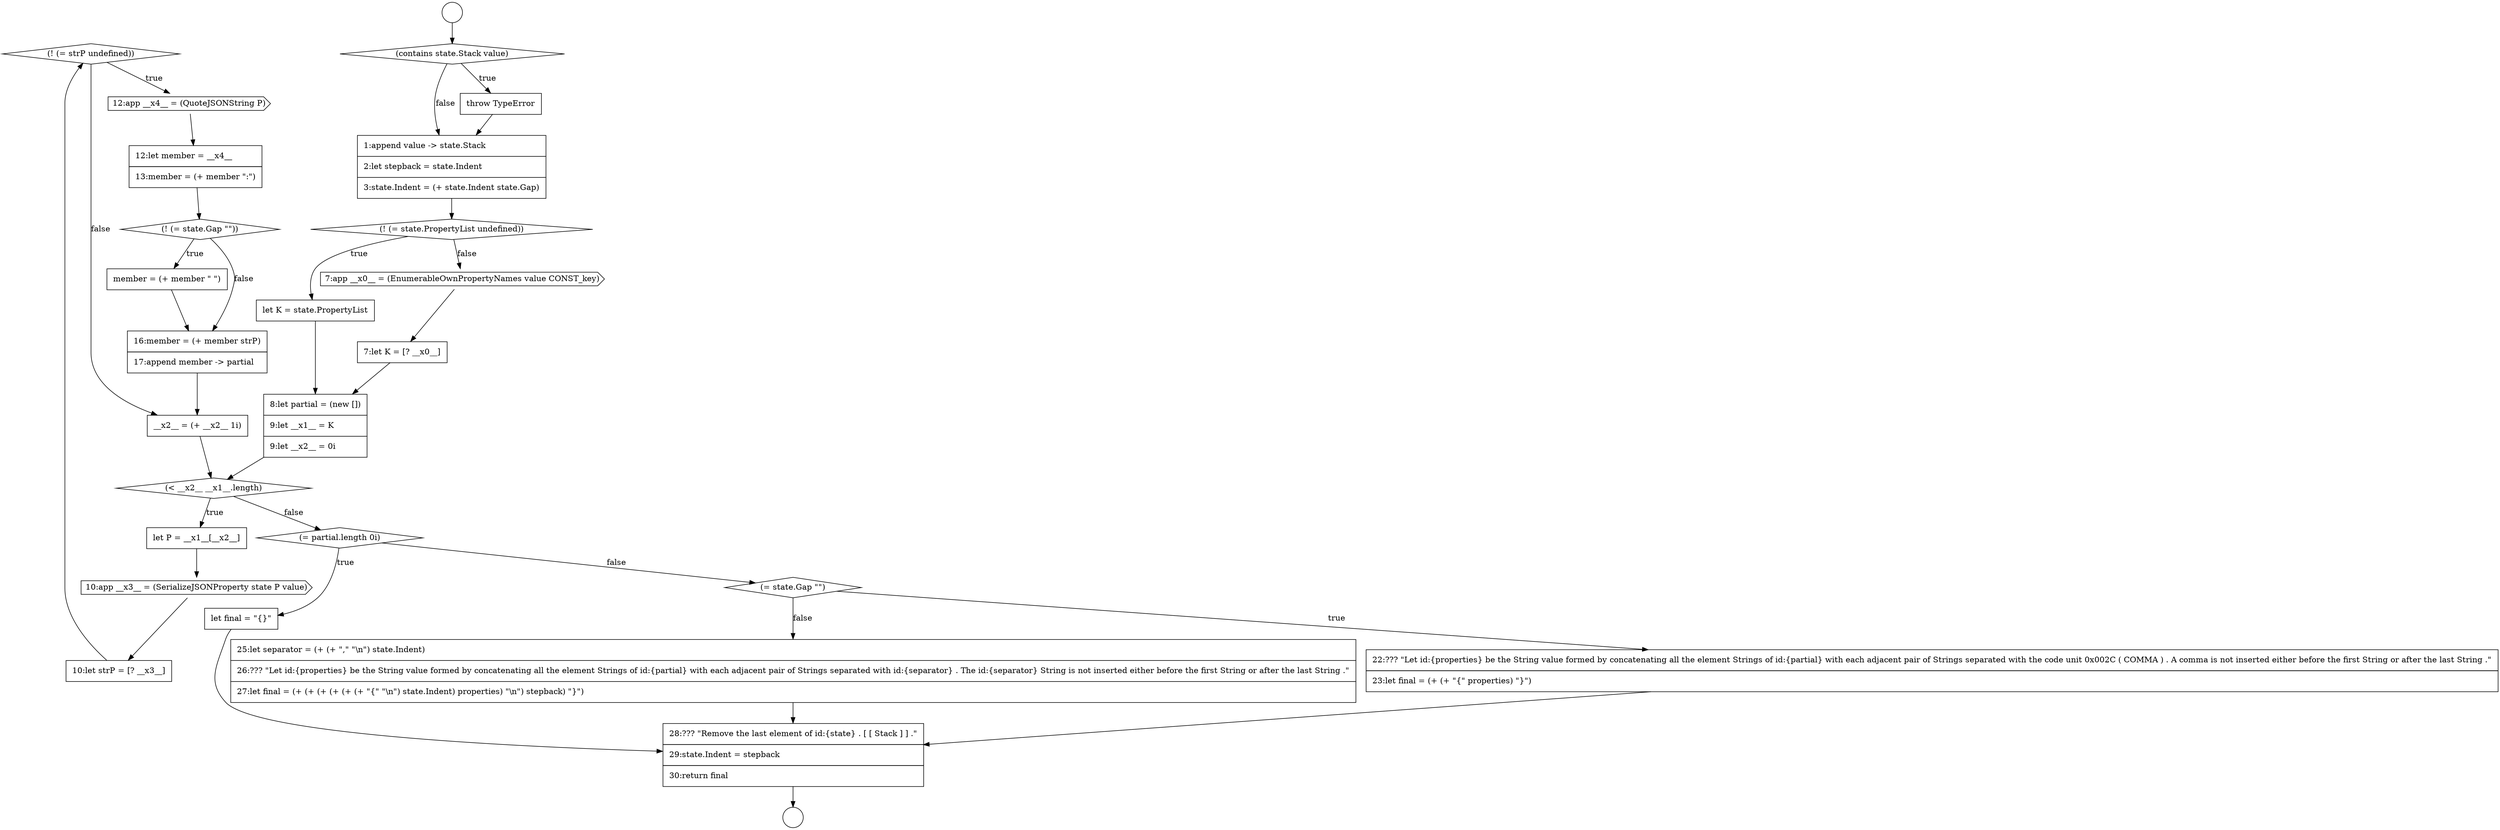 digraph {
  node18316 [shape=diamond, label=<<font color="black">(! (= strP undefined))</font>> color="black" fillcolor="white" style=filled]
  node18320 [shape=none, margin=0, label=<<font color="black">
    <table border="0" cellborder="1" cellspacing="0" cellpadding="10">
      <tr><td align="left">member = (+ member &quot; &quot;)</td></tr>
    </table>
  </font>> color="black" fillcolor="white" style=filled]
  node18324 [shape=none, margin=0, label=<<font color="black">
    <table border="0" cellborder="1" cellspacing="0" cellpadding="10">
      <tr><td align="left">let final = &quot;{}&quot;</td></tr>
    </table>
  </font>> color="black" fillcolor="white" style=filled]
  node18312 [shape=diamond, label=<<font color="black">(&lt; __x2__ __x1__.length)</font>> color="black" fillcolor="white" style=filled]
  node18325 [shape=diamond, label=<<font color="black">(= state.Gap &quot;&quot;)</font>> color="black" fillcolor="white" style=filled]
  node18315 [shape=none, margin=0, label=<<font color="black">
    <table border="0" cellborder="1" cellspacing="0" cellpadding="10">
      <tr><td align="left">10:let strP = [? __x3__]</td></tr>
    </table>
  </font>> color="black" fillcolor="white" style=filled]
  node18303 [shape=circle label=" " color="black" fillcolor="white" style=filled]
  node18308 [shape=none, margin=0, label=<<font color="black">
    <table border="0" cellborder="1" cellspacing="0" cellpadding="10">
      <tr><td align="left">let K = state.PropertyList</td></tr>
    </table>
  </font>> color="black" fillcolor="white" style=filled]
  node18302 [shape=circle label=" " color="black" fillcolor="white" style=filled]
  node18326 [shape=none, margin=0, label=<<font color="black">
    <table border="0" cellborder="1" cellspacing="0" cellpadding="10">
      <tr><td align="left">22:??? &quot;Let id:{properties} be the String value formed by concatenating all the element Strings of id:{partial} with each adjacent pair of Strings separated with the code unit 0x002C ( COMMA ) . A comma is not inserted either before the first String or after the last String .&quot;</td></tr>
      <tr><td align="left">23:let final = (+ (+ &quot;{&quot; properties) &quot;}&quot;)</td></tr>
    </table>
  </font>> color="black" fillcolor="white" style=filled]
  node18322 [shape=none, margin=0, label=<<font color="black">
    <table border="0" cellborder="1" cellspacing="0" cellpadding="10">
      <tr><td align="left">__x2__ = (+ __x2__ 1i)</td></tr>
    </table>
  </font>> color="black" fillcolor="white" style=filled]
  node18327 [shape=none, margin=0, label=<<font color="black">
    <table border="0" cellborder="1" cellspacing="0" cellpadding="10">
      <tr><td align="left">25:let separator = (+ (+ &quot;,&quot; &quot;\n&quot;) state.Indent)</td></tr>
      <tr><td align="left">26:??? &quot;Let id:{properties} be the String value formed by concatenating all the element Strings of id:{partial} with each adjacent pair of Strings separated with id:{separator} . The id:{separator} String is not inserted either before the first String or after the last String .&quot;</td></tr>
      <tr><td align="left">27:let final = (+ (+ (+ (+ (+ (+ &quot;{&quot; &quot;\n&quot;) state.Indent) properties) &quot;\n&quot;) stepback) &quot;}&quot;)</td></tr>
    </table>
  </font>> color="black" fillcolor="white" style=filled]
  node18305 [shape=none, margin=0, label=<<font color="black">
    <table border="0" cellborder="1" cellspacing="0" cellpadding="10">
      <tr><td align="left">throw TypeError</td></tr>
    </table>
  </font>> color="black" fillcolor="white" style=filled]
  node18310 [shape=none, margin=0, label=<<font color="black">
    <table border="0" cellborder="1" cellspacing="0" cellpadding="10">
      <tr><td align="left">7:let K = [? __x0__]</td></tr>
    </table>
  </font>> color="black" fillcolor="white" style=filled]
  node18317 [shape=cds, label=<<font color="black">12:app __x4__ = (QuoteJSONString P)</font>> color="black" fillcolor="white" style=filled]
  node18323 [shape=diamond, label=<<font color="black">(= partial.length 0i)</font>> color="black" fillcolor="white" style=filled]
  node18313 [shape=none, margin=0, label=<<font color="black">
    <table border="0" cellborder="1" cellspacing="0" cellpadding="10">
      <tr><td align="left">let P = __x1__[__x2__]</td></tr>
    </table>
  </font>> color="black" fillcolor="white" style=filled]
  node18311 [shape=none, margin=0, label=<<font color="black">
    <table border="0" cellborder="1" cellspacing="0" cellpadding="10">
      <tr><td align="left">8:let partial = (new [])</td></tr>
      <tr><td align="left">9:let __x1__ = K</td></tr>
      <tr><td align="left">9:let __x2__ = 0i</td></tr>
    </table>
  </font>> color="black" fillcolor="white" style=filled]
  node18328 [shape=none, margin=0, label=<<font color="black">
    <table border="0" cellborder="1" cellspacing="0" cellpadding="10">
      <tr><td align="left">28:??? &quot;Remove the last element of id:{state} . [ [ Stack ] ] .&quot;</td></tr>
      <tr><td align="left">29:state.Indent = stepback</td></tr>
      <tr><td align="left">30:return final</td></tr>
    </table>
  </font>> color="black" fillcolor="white" style=filled]
  node18321 [shape=none, margin=0, label=<<font color="black">
    <table border="0" cellborder="1" cellspacing="0" cellpadding="10">
      <tr><td align="left">16:member = (+ member strP)</td></tr>
      <tr><td align="left">17:append member -&gt; partial</td></tr>
    </table>
  </font>> color="black" fillcolor="white" style=filled]
  node18304 [shape=diamond, label=<<font color="black">(contains state.Stack value)</font>> color="black" fillcolor="white" style=filled]
  node18319 [shape=diamond, label=<<font color="black">(! (= state.Gap &quot;&quot;))</font>> color="black" fillcolor="white" style=filled]
  node18306 [shape=none, margin=0, label=<<font color="black">
    <table border="0" cellborder="1" cellspacing="0" cellpadding="10">
      <tr><td align="left">1:append value -&gt; state.Stack</td></tr>
      <tr><td align="left">2:let stepback = state.Indent</td></tr>
      <tr><td align="left">3:state.Indent = (+ state.Indent state.Gap)</td></tr>
    </table>
  </font>> color="black" fillcolor="white" style=filled]
  node18314 [shape=cds, label=<<font color="black">10:app __x3__ = (SerializeJSONProperty state P value)</font>> color="black" fillcolor="white" style=filled]
  node18309 [shape=cds, label=<<font color="black">7:app __x0__ = (EnumerableOwnPropertyNames value CONST_key)</font>> color="black" fillcolor="white" style=filled]
  node18318 [shape=none, margin=0, label=<<font color="black">
    <table border="0" cellborder="1" cellspacing="0" cellpadding="10">
      <tr><td align="left">12:let member = __x4__</td></tr>
      <tr><td align="left">13:member = (+ member &quot;:&quot;)</td></tr>
    </table>
  </font>> color="black" fillcolor="white" style=filled]
  node18307 [shape=diamond, label=<<font color="black">(! (= state.PropertyList undefined))</font>> color="black" fillcolor="white" style=filled]
  node18304 -> node18305 [label=<<font color="black">true</font>> color="black"]
  node18304 -> node18306 [label=<<font color="black">false</font>> color="black"]
  node18326 -> node18328 [ color="black"]
  node18324 -> node18328 [ color="black"]
  node18306 -> node18307 [ color="black"]
  node18302 -> node18304 [ color="black"]
  node18310 -> node18311 [ color="black"]
  node18311 -> node18312 [ color="black"]
  node18317 -> node18318 [ color="black"]
  node18312 -> node18313 [label=<<font color="black">true</font>> color="black"]
  node18312 -> node18323 [label=<<font color="black">false</font>> color="black"]
  node18315 -> node18316 [ color="black"]
  node18319 -> node18320 [label=<<font color="black">true</font>> color="black"]
  node18319 -> node18321 [label=<<font color="black">false</font>> color="black"]
  node18314 -> node18315 [ color="black"]
  node18322 -> node18312 [ color="black"]
  node18305 -> node18306 [ color="black"]
  node18323 -> node18324 [label=<<font color="black">true</font>> color="black"]
  node18323 -> node18325 [label=<<font color="black">false</font>> color="black"]
  node18328 -> node18303 [ color="black"]
  node18316 -> node18317 [label=<<font color="black">true</font>> color="black"]
  node18316 -> node18322 [label=<<font color="black">false</font>> color="black"]
  node18308 -> node18311 [ color="black"]
  node18321 -> node18322 [ color="black"]
  node18318 -> node18319 [ color="black"]
  node18327 -> node18328 [ color="black"]
  node18320 -> node18321 [ color="black"]
  node18325 -> node18326 [label=<<font color="black">true</font>> color="black"]
  node18325 -> node18327 [label=<<font color="black">false</font>> color="black"]
  node18313 -> node18314 [ color="black"]
  node18309 -> node18310 [ color="black"]
  node18307 -> node18308 [label=<<font color="black">true</font>> color="black"]
  node18307 -> node18309 [label=<<font color="black">false</font>> color="black"]
}
